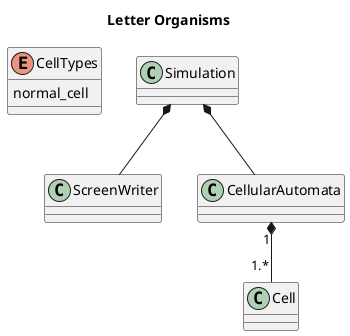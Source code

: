 @startuml letter-organisms
skinparam groupInheritance 3
title Letter Organisms

Enum CellTypes{
    normal_cell    
}

class Cell{

}

class ScreenWriter{

}

class CellularAutomata{

}

class Simulation{

}

Simulation *-- CellularAutomata
Simulation *-- ScreenWriter
CellularAutomata "1"*=="1.*" Cell


